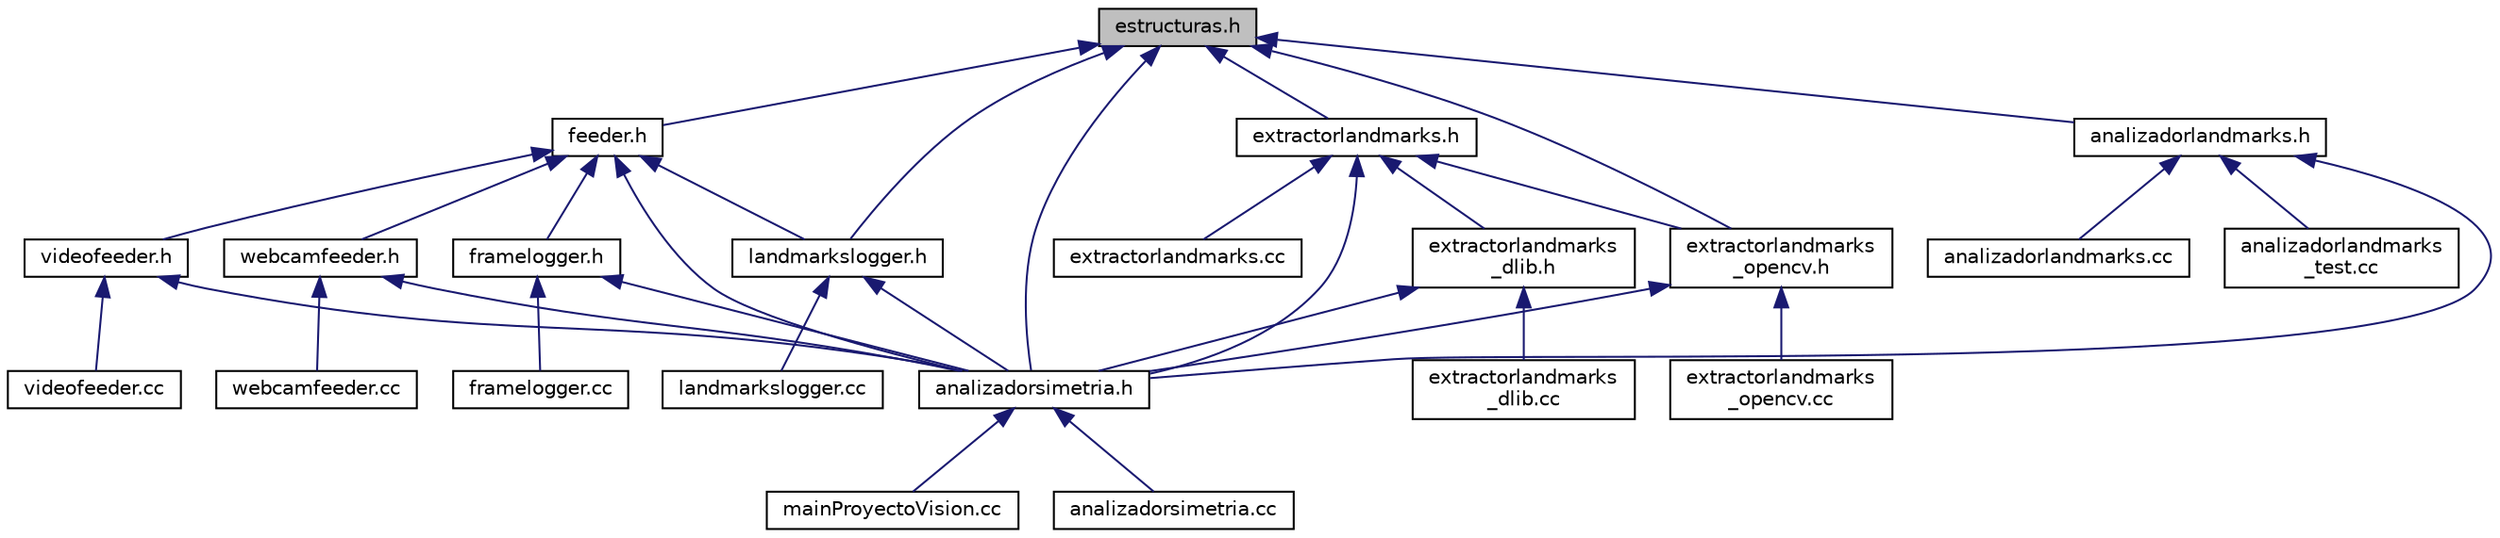 digraph "estructuras.h"
{
 // LATEX_PDF_SIZE
  edge [fontname="Helvetica",fontsize="10",labelfontname="Helvetica",labelfontsize="10"];
  node [fontname="Helvetica",fontsize="10",shape=record];
  Node1 [label="estructuras.h",height=0.2,width=0.4,color="black", fillcolor="grey75", style="filled", fontcolor="black",tooltip="Descripcion de distintas estructuras de datos usadas por la clase."];
  Node1 -> Node2 [dir="back",color="midnightblue",fontsize="10",style="solid",fontname="Helvetica"];
  Node2 [label="analizadorlandmarks.h",height=0.2,width=0.4,color="black", fillcolor="white", style="filled",URL="$analizadorlandmarks_8h.html",tooltip="Archivo de cabecera de la clase AnalizadorLandmarks."];
  Node2 -> Node3 [dir="back",color="midnightblue",fontsize="10",style="solid",fontname="Helvetica"];
  Node3 [label="analizadorsimetria.h",height=0.2,width=0.4,color="black", fillcolor="white", style="filled",URL="$analizadorsimetria_8h.html",tooltip="Archivo de cabecera de la clase base del proyecto."];
  Node3 -> Node4 [dir="back",color="midnightblue",fontsize="10",style="solid",fontname="Helvetica"];
  Node4 [label="mainProyectoVision.cc",height=0.2,width=0.4,color="black", fillcolor="white", style="filled",URL="$main_proyecto_vision_8cc.html",tooltip="Archivo con un programa ejemplificando el uso de la clase AnalizadorSimetria."];
  Node3 -> Node5 [dir="back",color="midnightblue",fontsize="10",style="solid",fontname="Helvetica"];
  Node5 [label="analizadorsimetria.cc",height=0.2,width=0.4,color="black", fillcolor="white", style="filled",URL="$analizadorsimetria_8cc.html",tooltip=" "];
  Node2 -> Node6 [dir="back",color="midnightblue",fontsize="10",style="solid",fontname="Helvetica"];
  Node6 [label="analizadorlandmarks.cc",height=0.2,width=0.4,color="black", fillcolor="white", style="filled",URL="$analizadorlandmarks_8cc.html",tooltip="Implementacion de la clase AnalizadorLandmarks."];
  Node2 -> Node7 [dir="back",color="midnightblue",fontsize="10",style="solid",fontname="Helvetica"];
  Node7 [label="analizadorlandmarks\l_test.cc",height=0.2,width=0.4,color="black", fillcolor="white", style="filled",URL="$.html",tooltip=" "];
  Node1 -> Node8 [dir="back",color="midnightblue",fontsize="10",style="solid",fontname="Helvetica"];
  Node8 [label="feeder.h",height=0.2,width=0.4,color="black", fillcolor="white", style="filled",URL="$feeder_8h.html",tooltip="Archivo de cabecera de la clase abstracta Feeder."];
  Node8 -> Node3 [dir="back",color="midnightblue",fontsize="10",style="solid",fontname="Helvetica"];
  Node8 -> Node9 [dir="back",color="midnightblue",fontsize="10",style="solid",fontname="Helvetica"];
  Node9 [label="webcamfeeder.h",height=0.2,width=0.4,color="black", fillcolor="white", style="filled",URL="$webcamfeeder_8h.html",tooltip="Declaracion de la clase concreta WebcamFeeder."];
  Node9 -> Node3 [dir="back",color="midnightblue",fontsize="10",style="solid",fontname="Helvetica"];
  Node9 -> Node10 [dir="back",color="midnightblue",fontsize="10",style="solid",fontname="Helvetica"];
  Node10 [label="webcamfeeder.cc",height=0.2,width=0.4,color="black", fillcolor="white", style="filled",URL="$webcamfeeder_8cc.html",tooltip="implementacion de la clase concreta WebcamFeeder"];
  Node8 -> Node11 [dir="back",color="midnightblue",fontsize="10",style="solid",fontname="Helvetica"];
  Node11 [label="videofeeder.h",height=0.2,width=0.4,color="black", fillcolor="white", style="filled",URL="$videofeeder_8h.html",tooltip="Archivo de cabecera de la clase concreta VideoFeeder."];
  Node11 -> Node3 [dir="back",color="midnightblue",fontsize="10",style="solid",fontname="Helvetica"];
  Node11 -> Node12 [dir="back",color="midnightblue",fontsize="10",style="solid",fontname="Helvetica"];
  Node12 [label="videofeeder.cc",height=0.2,width=0.4,color="black", fillcolor="white", style="filled",URL="$videofeeder_8cc.html",tooltip="Implementacion de la clase concreta VideoFeeder."];
  Node8 -> Node13 [dir="back",color="midnightblue",fontsize="10",style="solid",fontname="Helvetica"];
  Node13 [label="framelogger.h",height=0.2,width=0.4,color="black", fillcolor="white", style="filled",URL="$framelogger_8h.html",tooltip="Archivo de cabecera de la clase FrameLogger."];
  Node13 -> Node3 [dir="back",color="midnightblue",fontsize="10",style="solid",fontname="Helvetica"];
  Node13 -> Node14 [dir="back",color="midnightblue",fontsize="10",style="solid",fontname="Helvetica"];
  Node14 [label="framelogger.cc",height=0.2,width=0.4,color="black", fillcolor="white", style="filled",URL="$framelogger_8cc.html",tooltip="Implementacion de la clase FrameLogger."];
  Node8 -> Node15 [dir="back",color="midnightblue",fontsize="10",style="solid",fontname="Helvetica"];
  Node15 [label="landmarkslogger.h",height=0.2,width=0.4,color="black", fillcolor="white", style="filled",URL="$landmarkslogger_8h.html",tooltip="Archivo de cabecera de la clase LandmarksLogger."];
  Node15 -> Node3 [dir="back",color="midnightblue",fontsize="10",style="solid",fontname="Helvetica"];
  Node15 -> Node16 [dir="back",color="midnightblue",fontsize="10",style="solid",fontname="Helvetica"];
  Node16 [label="landmarkslogger.cc",height=0.2,width=0.4,color="black", fillcolor="white", style="filled",URL="$landmarkslogger_8cc.html",tooltip="Implementacion de la clase LandmarksLogger."];
  Node1 -> Node17 [dir="back",color="midnightblue",fontsize="10",style="solid",fontname="Helvetica"];
  Node17 [label="extractorlandmarks.h",height=0.2,width=0.4,color="black", fillcolor="white", style="filled",URL="$extractorlandmarks_8h.html",tooltip="Declaracion de la clase abstracta ExtractorLandmarks."];
  Node17 -> Node3 [dir="back",color="midnightblue",fontsize="10",style="solid",fontname="Helvetica"];
  Node17 -> Node18 [dir="back",color="midnightblue",fontsize="10",style="solid",fontname="Helvetica"];
  Node18 [label="extractorlandmarks\l_dlib.h",height=0.2,width=0.4,color="black", fillcolor="white", style="filled",URL="$extractorlandmarks__dlib_8h.html",tooltip="Archivo de cabecera de la clase concreta ExtractorLandmarksDlib."];
  Node18 -> Node3 [dir="back",color="midnightblue",fontsize="10",style="solid",fontname="Helvetica"];
  Node18 -> Node19 [dir="back",color="midnightblue",fontsize="10",style="solid",fontname="Helvetica"];
  Node19 [label="extractorlandmarks\l_dlib.cc",height=0.2,width=0.4,color="black", fillcolor="white", style="filled",URL="$extractorlandmarks__dlib_8cc.html",tooltip="Implementacion de la clase concreta ExtractorLandmarks_dlib."];
  Node17 -> Node20 [dir="back",color="midnightblue",fontsize="10",style="solid",fontname="Helvetica"];
  Node20 [label="extractorlandmarks\l_opencv.h",height=0.2,width=0.4,color="black", fillcolor="white", style="filled",URL="$extractorlandmarks__opencv_8h.html",tooltip="Archivo de cabecera de la clase concreta ExtractorLandmarksOpenCV."];
  Node20 -> Node3 [dir="back",color="midnightblue",fontsize="10",style="solid",fontname="Helvetica"];
  Node20 -> Node21 [dir="back",color="midnightblue",fontsize="10",style="solid",fontname="Helvetica"];
  Node21 [label="extractorlandmarks\l_opencv.cc",height=0.2,width=0.4,color="black", fillcolor="white", style="filled",URL="$extractorlandmarks__opencv_8cc.html",tooltip="Implementacion de la clase concreta ExtractorLandmarksOpenCV."];
  Node17 -> Node22 [dir="back",color="midnightblue",fontsize="10",style="solid",fontname="Helvetica"];
  Node22 [label="extractorlandmarks.cc",height=0.2,width=0.4,color="black", fillcolor="white", style="filled",URL="$extractorlandmarks_8cc.html",tooltip="implementacion de la clase abstracta ExtractorLandmarks"];
  Node1 -> Node20 [dir="back",color="midnightblue",fontsize="10",style="solid",fontname="Helvetica"];
  Node1 -> Node3 [dir="back",color="midnightblue",fontsize="10",style="solid",fontname="Helvetica"];
  Node1 -> Node15 [dir="back",color="midnightblue",fontsize="10",style="solid",fontname="Helvetica"];
}
